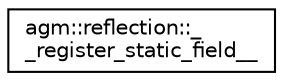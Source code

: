 digraph "圖形化之類別階層"
{
  edge [fontname="Helvetica",fontsize="10",labelfontname="Helvetica",labelfontsize="10"];
  node [fontname="Helvetica",fontsize="10",shape=record];
  rankdir="LR";
  Node1 [label="agm::reflection::_\l_register_static_field__",height=0.2,width=0.4,color="black", fillcolor="white", style="filled",URL="$structagm_1_1reflection_1_1____register__static__field____.html"];
}
